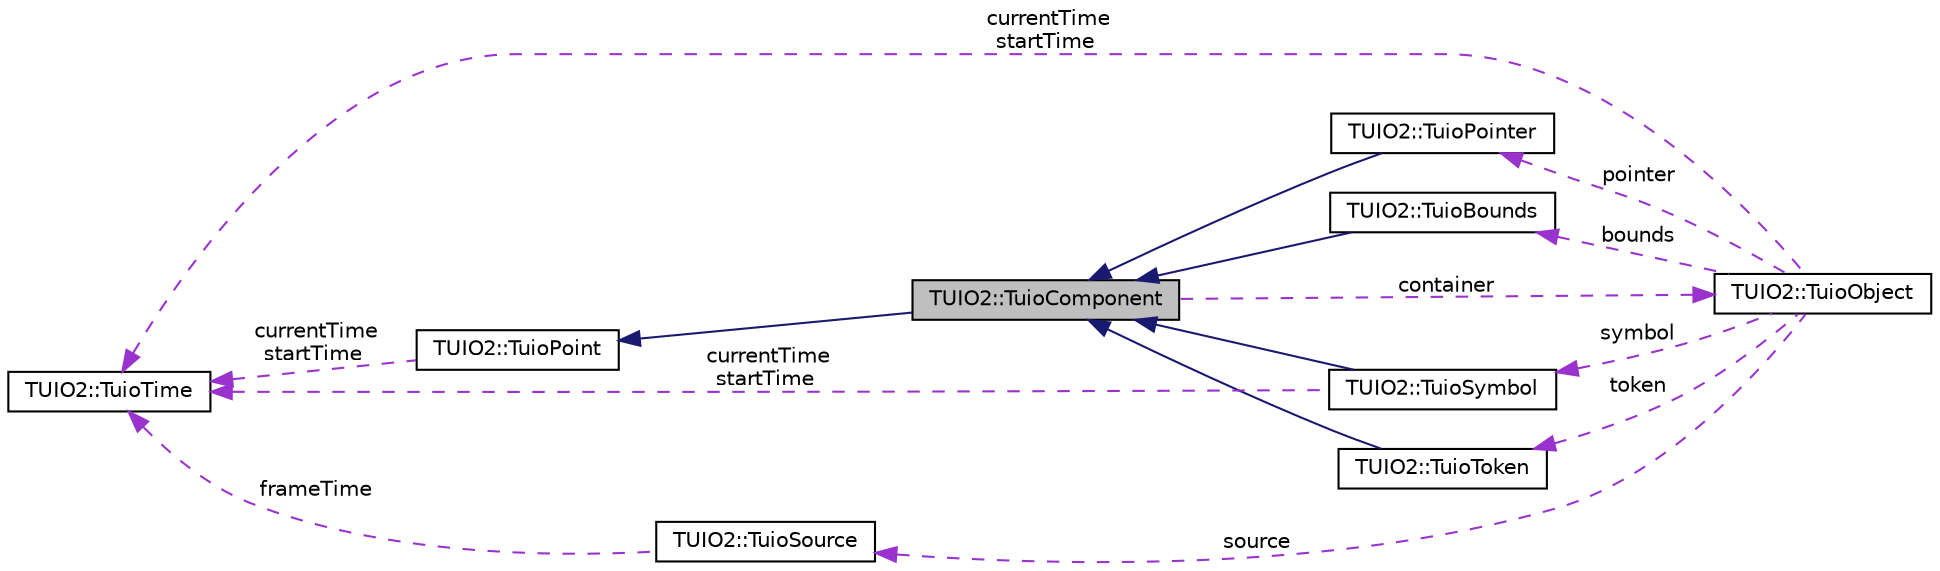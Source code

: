 digraph "TUIO2::TuioComponent"
{
 // LATEX_PDF_SIZE
  edge [fontname="Helvetica",fontsize="10",labelfontname="Helvetica",labelfontsize="10"];
  node [fontname="Helvetica",fontsize="10",shape=record];
  rankdir="LR";
  Node1 [label="TUIO2::TuioComponent",height=0.2,width=0.4,color="black", fillcolor="grey75", style="filled", fontcolor="black",tooltip=" "];
  Node2 -> Node1 [dir="back",color="midnightblue",fontsize="10",style="solid",fontname="Helvetica"];
  Node2 [label="TUIO2::TuioPoint",height=0.2,width=0.4,color="black", fillcolor="white", style="filled",URL="$classTUIO2_1_1TuioPoint.html",tooltip=" "];
  Node3 -> Node2 [dir="back",color="darkorchid3",fontsize="10",style="dashed",label=" currentTime\nstartTime" ,fontname="Helvetica"];
  Node3 [label="TUIO2::TuioTime",height=0.2,width=0.4,color="black", fillcolor="white", style="filled",URL="$classTUIO2_1_1TuioTime.html",tooltip=" "];
  Node4 -> Node1 [dir="back",color="darkorchid3",fontsize="10",style="dashed",label=" container" ,fontname="Helvetica"];
  Node4 [label="TUIO2::TuioObject",height=0.2,width=0.4,color="black", fillcolor="white", style="filled",URL="$classTUIO2_1_1TuioObject.html",tooltip=" "];
  Node5 -> Node4 [dir="back",color="darkorchid3",fontsize="10",style="dashed",label=" source" ,fontname="Helvetica"];
  Node5 [label="TUIO2::TuioSource",height=0.2,width=0.4,color="black", fillcolor="white", style="filled",URL="$classTUIO2_1_1TuioSource.html",tooltip=" "];
  Node3 -> Node5 [dir="back",color="darkorchid3",fontsize="10",style="dashed",label=" frameTime" ,fontname="Helvetica"];
  Node6 -> Node4 [dir="back",color="darkorchid3",fontsize="10",style="dashed",label=" token" ,fontname="Helvetica"];
  Node6 [label="TUIO2::TuioToken",height=0.2,width=0.4,color="black", fillcolor="white", style="filled",URL="$classTUIO2_1_1TuioToken.html",tooltip=" "];
  Node1 -> Node6 [dir="back",color="midnightblue",fontsize="10",style="solid",fontname="Helvetica"];
  Node7 -> Node4 [dir="back",color="darkorchid3",fontsize="10",style="dashed",label=" pointer" ,fontname="Helvetica"];
  Node7 [label="TUIO2::TuioPointer",height=0.2,width=0.4,color="black", fillcolor="white", style="filled",URL="$classTUIO2_1_1TuioPointer.html",tooltip=" "];
  Node1 -> Node7 [dir="back",color="midnightblue",fontsize="10",style="solid",fontname="Helvetica"];
  Node8 -> Node4 [dir="back",color="darkorchid3",fontsize="10",style="dashed",label=" bounds" ,fontname="Helvetica"];
  Node8 [label="TUIO2::TuioBounds",height=0.2,width=0.4,color="black", fillcolor="white", style="filled",URL="$classTUIO2_1_1TuioBounds.html",tooltip=" "];
  Node1 -> Node8 [dir="back",color="midnightblue",fontsize="10",style="solid",fontname="Helvetica"];
  Node9 -> Node4 [dir="back",color="darkorchid3",fontsize="10",style="dashed",label=" symbol" ,fontname="Helvetica"];
  Node9 [label="TUIO2::TuioSymbol",height=0.2,width=0.4,color="black", fillcolor="white", style="filled",URL="$classTUIO2_1_1TuioSymbol.html",tooltip=" "];
  Node1 -> Node9 [dir="back",color="midnightblue",fontsize="10",style="solid",fontname="Helvetica"];
  Node3 -> Node9 [dir="back",color="darkorchid3",fontsize="10",style="dashed",label=" currentTime\nstartTime" ,fontname="Helvetica"];
  Node3 -> Node4 [dir="back",color="darkorchid3",fontsize="10",style="dashed",label=" currentTime\nstartTime" ,fontname="Helvetica"];
}
